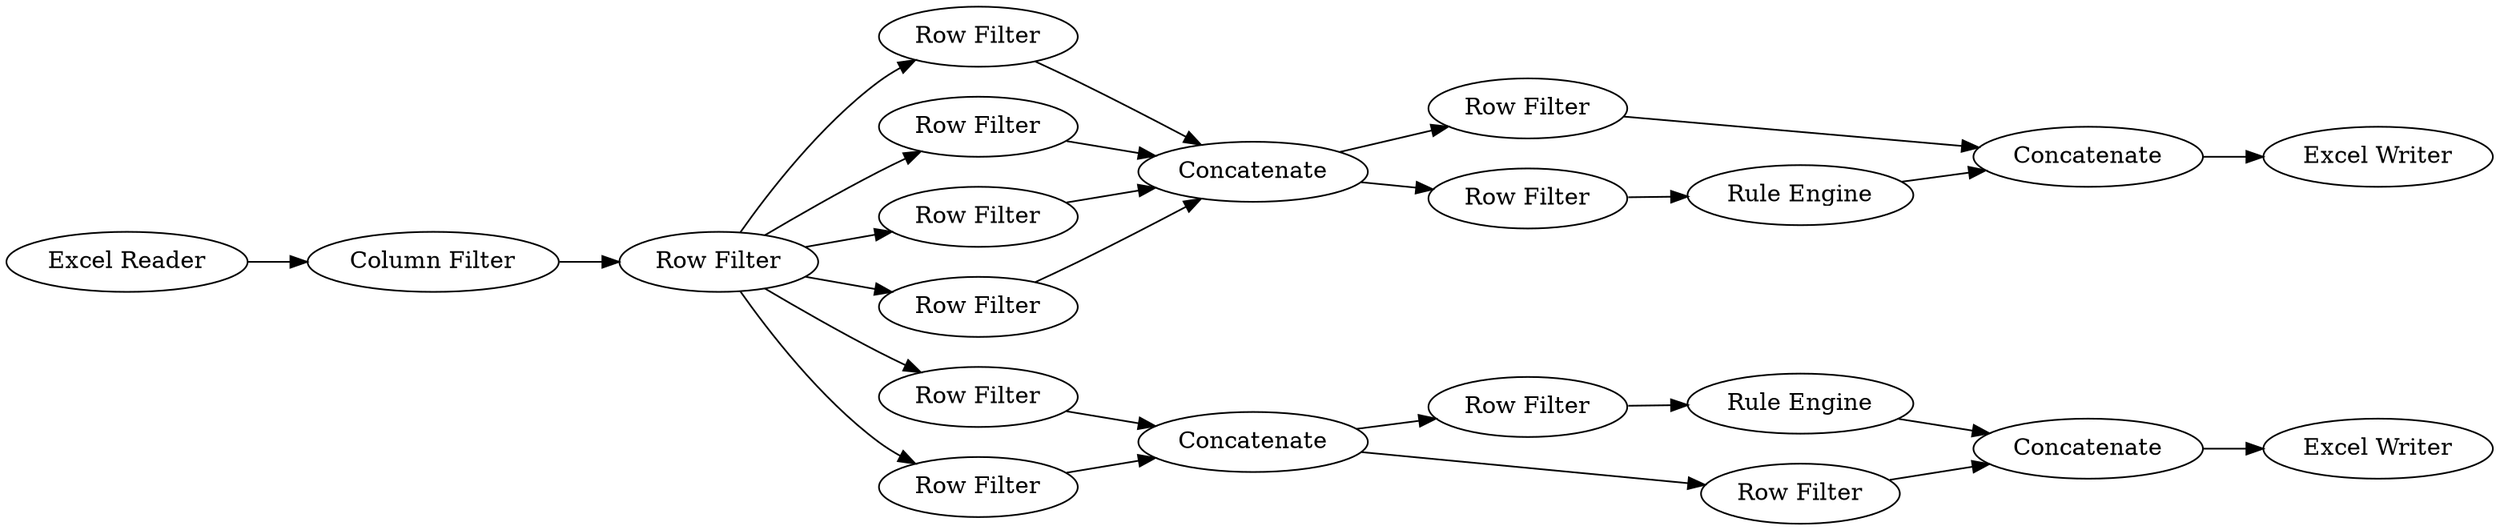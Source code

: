 digraph {
	20 -> 21
	21 -> 23
	4 -> 5
	8 -> 9
	19 -> 18
	4 -> 6
	22 -> 23
	12 -> 13
	4 -> 8
	23 -> 14
	4 -> 11
	4 -> 12
	17 -> 18
	9 -> 19
	9 -> 16
	27 -> 3
	13 -> 22
	5 -> 9
	7 -> 9
	18 -> 10
	4 -> 7
	16 -> 17
	3 -> 4
	13 -> 20
	6 -> 9
	11 -> 13
	27 [label="Excel Reader"]
	7 [label="Row Filter"]
	9 [label=Concatenate]
	18 [label=Concatenate]
	21 [label="Rule Engine"]
	8 [label="Row Filter"]
	17 [label="Rule Engine"]
	3 [label="Column Filter"]
	19 [label="Row Filter"]
	6 [label="Row Filter"]
	10 [label="Excel Writer"]
	12 [label="Row Filter"]
	16 [label="Row Filter"]
	22 [label="Row Filter"]
	11 [label="Row Filter"]
	4 [label="Row Filter"]
	23 [label=Concatenate]
	14 [label="Excel Writer"]
	5 [label="Row Filter"]
	13 [label=Concatenate]
	20 [label="Row Filter"]
	rankdir=LR
}
